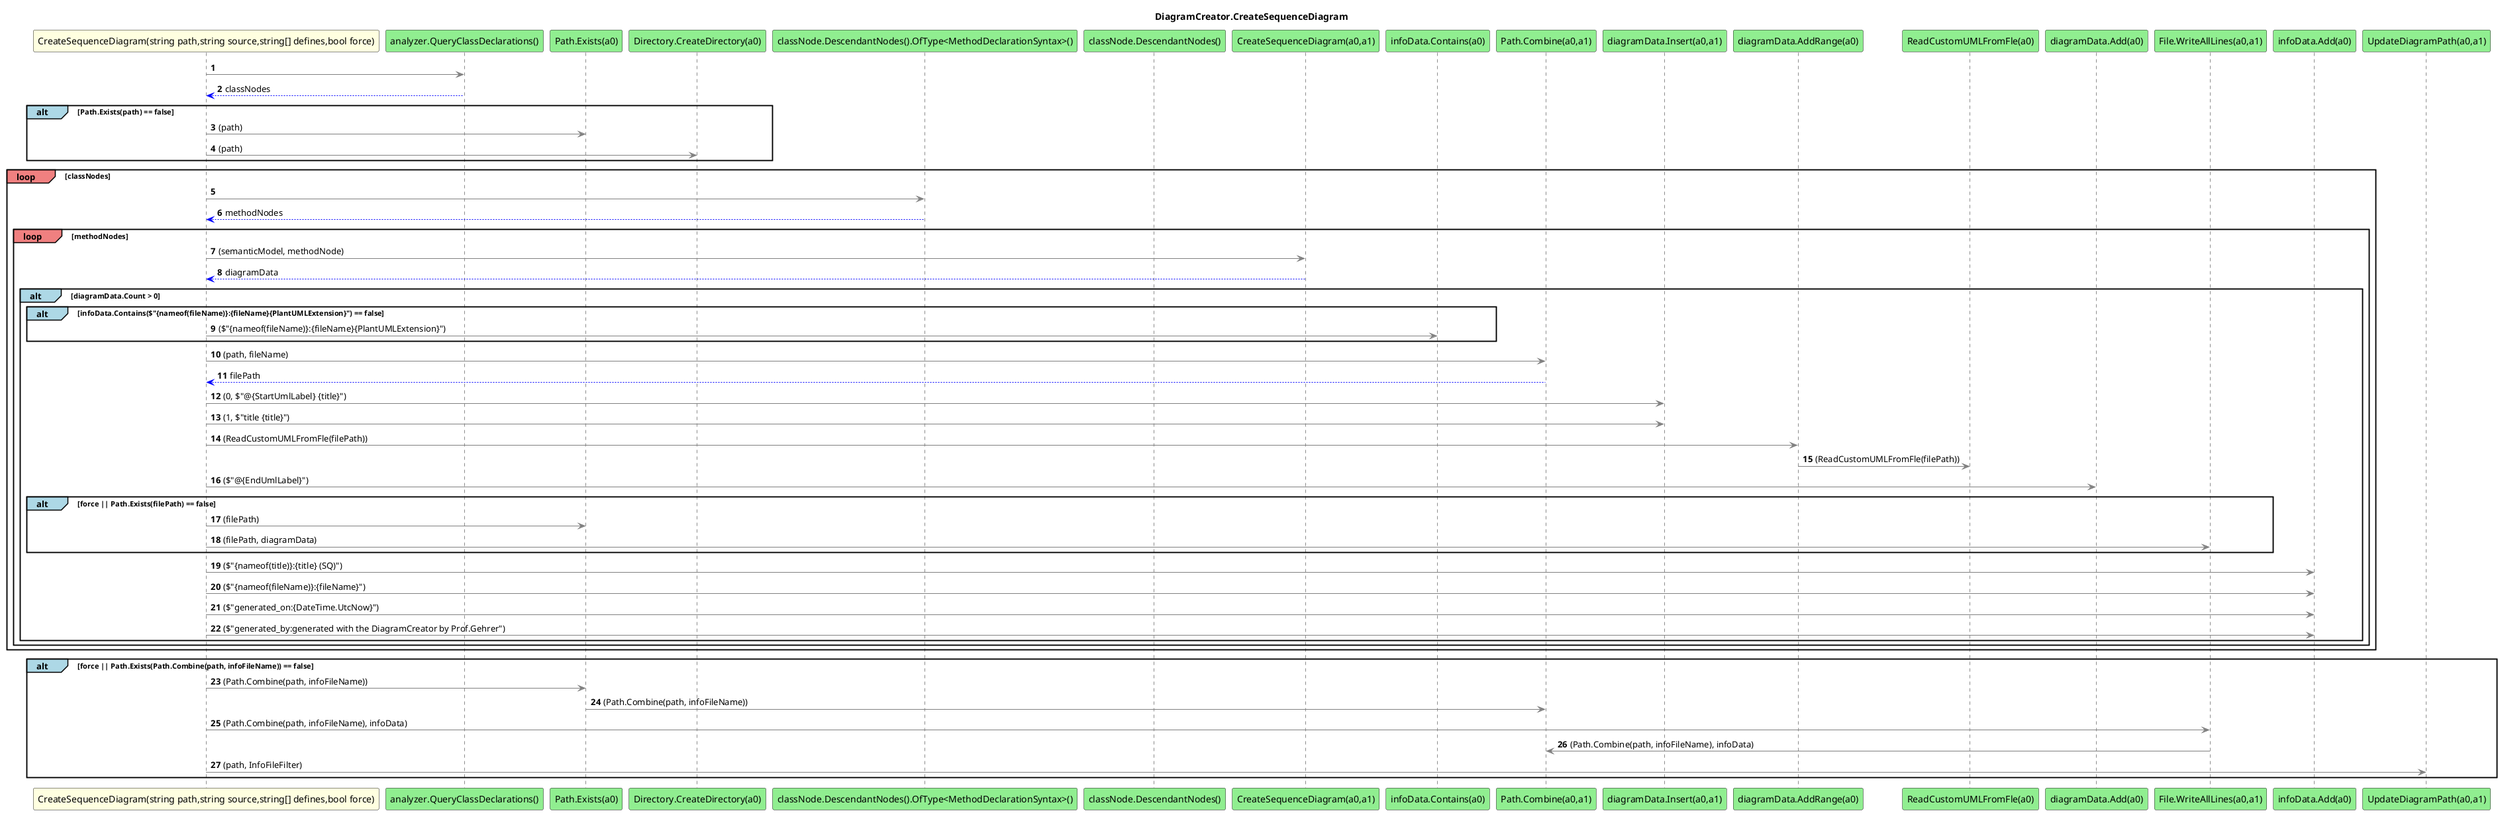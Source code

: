 @startuml DiagramCreator.CreateSequenceDiagram
title DiagramCreator.CreateSequenceDiagram
participant "CreateSequenceDiagram(string path,string source,string[] defines,bool force)" as CreateSequenceDiagram_p0_p1_p2_p3 #LightYellow
participant "analyzer.QueryClassDeclarations()" as analyzer_QueryClassDeclarations #LightGreen
participant "Path.Exists(a0)" as Path_Exists_a0 #LightGreen
participant "Directory.CreateDirectory(a0)" as Directory_CreateDirectory_a0 #LightGreen
participant "classNode.DescendantNodes().OfType<MethodDeclarationSyntax>()" as classNode_DescendantNodes_OfType_MethodDeclarationSyntax_ #LightGreen
participant "classNode.DescendantNodes()" as classNode_DescendantNodes #LightGreen
participant "CreateSequenceDiagram(a0,a1)" as CreateSequenceDiagram_a0_a1 #LightGreen
participant "infoData.Contains(a0)" as infoData_Contains_a0 #LightGreen
participant "Path.Combine(a0,a1)" as Path_Combine_a0_a1 #LightGreen
participant "diagramData.Insert(a0,a1)" as diagramData_Insert_a0_a1 #LightGreen
participant "diagramData.AddRange(a0)" as diagramData_AddRange_a0 #LightGreen
participant "ReadCustomUMLFromFle(a0)" as ReadCustomUMLFromFle_a0 #LightGreen
participant "diagramData.Add(a0)" as diagramData_Add_a0 #LightGreen
participant "File.WriteAllLines(a0,a1)" as File_WriteAllLines_a0_a1 #LightGreen
participant "infoData.Add(a0)" as infoData_Add_a0 #LightGreen
participant "UpdateDiagramPath(a0,a1)" as UpdateDiagramPath_a0_a1 #LightGreen
autonumber
CreateSequenceDiagram_p0_p1_p2_p3 -[#grey]> analyzer_QueryClassDeclarations
analyzer_QueryClassDeclarations -[#blue]-> CreateSequenceDiagram_p0_p1_p2_p3 : classNodes
alt#LightBlue Path.Exists(path) == false
 CreateSequenceDiagram_p0_p1_p2_p3 -[#grey]> Path_Exists_a0 : (path)
 CreateSequenceDiagram_p0_p1_p2_p3 -[#grey]> Directory_CreateDirectory_a0 : (path)
end
loop#LightCoral classNodes
 CreateSequenceDiagram_p0_p1_p2_p3 -[#grey]> classNode_DescendantNodes_OfType_MethodDeclarationSyntax_
 classNode_DescendantNodes_OfType_MethodDeclarationSyntax_ -[#blue]-> CreateSequenceDiagram_p0_p1_p2_p3 : methodNodes
 loop#LightCoral methodNodes
 CreateSequenceDiagram_p0_p1_p2_p3 -[#grey]> CreateSequenceDiagram_a0_a1 : (semanticModel, methodNode)
 CreateSequenceDiagram_a0_a1 -[#blue]-> CreateSequenceDiagram_p0_p1_p2_p3 : diagramData
 alt#LightBlue diagramData.Count > 0
 alt#LightBlue infoData.Contains($"{nameof(fileName)}:{fileName}{PlantUMLExtension}") == false
 CreateSequenceDiagram_p0_p1_p2_p3 -[#grey]> infoData_Contains_a0 : ($"{nameof(fileName)}:{fileName}{PlantUMLExtension}")
 end
 CreateSequenceDiagram_p0_p1_p2_p3 -[#grey]> Path_Combine_a0_a1 : (path, fileName)
 Path_Combine_a0_a1 -[#blue]-> CreateSequenceDiagram_p0_p1_p2_p3 : filePath
 CreateSequenceDiagram_p0_p1_p2_p3 -[#grey]> diagramData_Insert_a0_a1 : (0, $"@{StartUmlLabel} {title}")
 CreateSequenceDiagram_p0_p1_p2_p3 -[#grey]> diagramData_Insert_a0_a1 : (1, $"title {title}")
 CreateSequenceDiagram_p0_p1_p2_p3 -[#grey]> diagramData_AddRange_a0 : (ReadCustomUMLFromFle(filePath))
 diagramData_AddRange_a0 -[#grey]> ReadCustomUMLFromFle_a0 : (ReadCustomUMLFromFle(filePath))
 CreateSequenceDiagram_p0_p1_p2_p3 -[#grey]> diagramData_Add_a0 : ($"@{EndUmlLabel}")
 alt#LightBlue force || Path.Exists(filePath) == false
 CreateSequenceDiagram_p0_p1_p2_p3 -[#grey]> Path_Exists_a0 : (filePath)
 CreateSequenceDiagram_p0_p1_p2_p3 -[#grey]> File_WriteAllLines_a0_a1 : (filePath, diagramData)
 end
 CreateSequenceDiagram_p0_p1_p2_p3 -[#grey]> infoData_Add_a0 : ($"{nameof(title)}:{title} (SQ)")
 CreateSequenceDiagram_p0_p1_p2_p3 -[#grey]> infoData_Add_a0 : ($"{nameof(fileName)}:{fileName}")
 CreateSequenceDiagram_p0_p1_p2_p3 -[#grey]> infoData_Add_a0 : ($"generated_on:{DateTime.UtcNow}")
 CreateSequenceDiagram_p0_p1_p2_p3 -[#grey]> infoData_Add_a0 : ($"generated_by:generated with the DiagramCreator by Prof.Gehrer")
 end
 end
end
alt#LightBlue force || Path.Exists(Path.Combine(path, infoFileName)) == false
 CreateSequenceDiagram_p0_p1_p2_p3 -[#grey]> Path_Exists_a0 : (Path.Combine(path, infoFileName))
 Path_Exists_a0 -[#grey]> Path_Combine_a0_a1 : (Path.Combine(path, infoFileName))
 CreateSequenceDiagram_p0_p1_p2_p3 -[#grey]> File_WriteAllLines_a0_a1 : (Path.Combine(path, infoFileName), infoData)
 File_WriteAllLines_a0_a1 -[#grey]> Path_Combine_a0_a1 : (Path.Combine(path, infoFileName), infoData)
 CreateSequenceDiagram_p0_p1_p2_p3 -[#grey]> UpdateDiagramPath_a0_a1 : (path, InfoFileFilter)
end
@enduml
